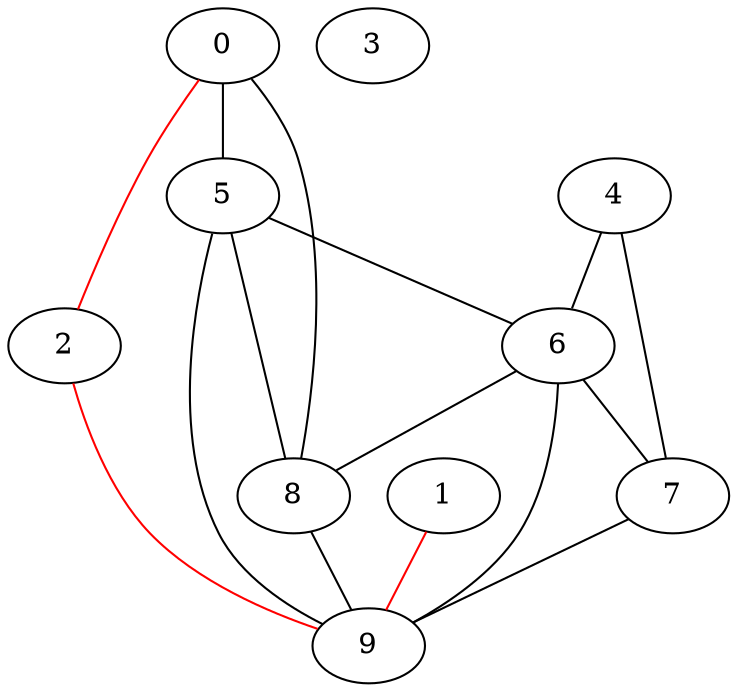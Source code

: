 graph one
{
0 -- 2 [color = red];
0 -- 5;
0 -- 8;
1 -- 9 [color = red];
2 -- 9 [color = red];
4 -- 6;
4 -- 7;
5 -- 6;
5 -- 8;
5 -- 9;
6 -- 7;
6 -- 8;
6 -- 9;
7 -- 9;
8 -- 9;
3;
}
